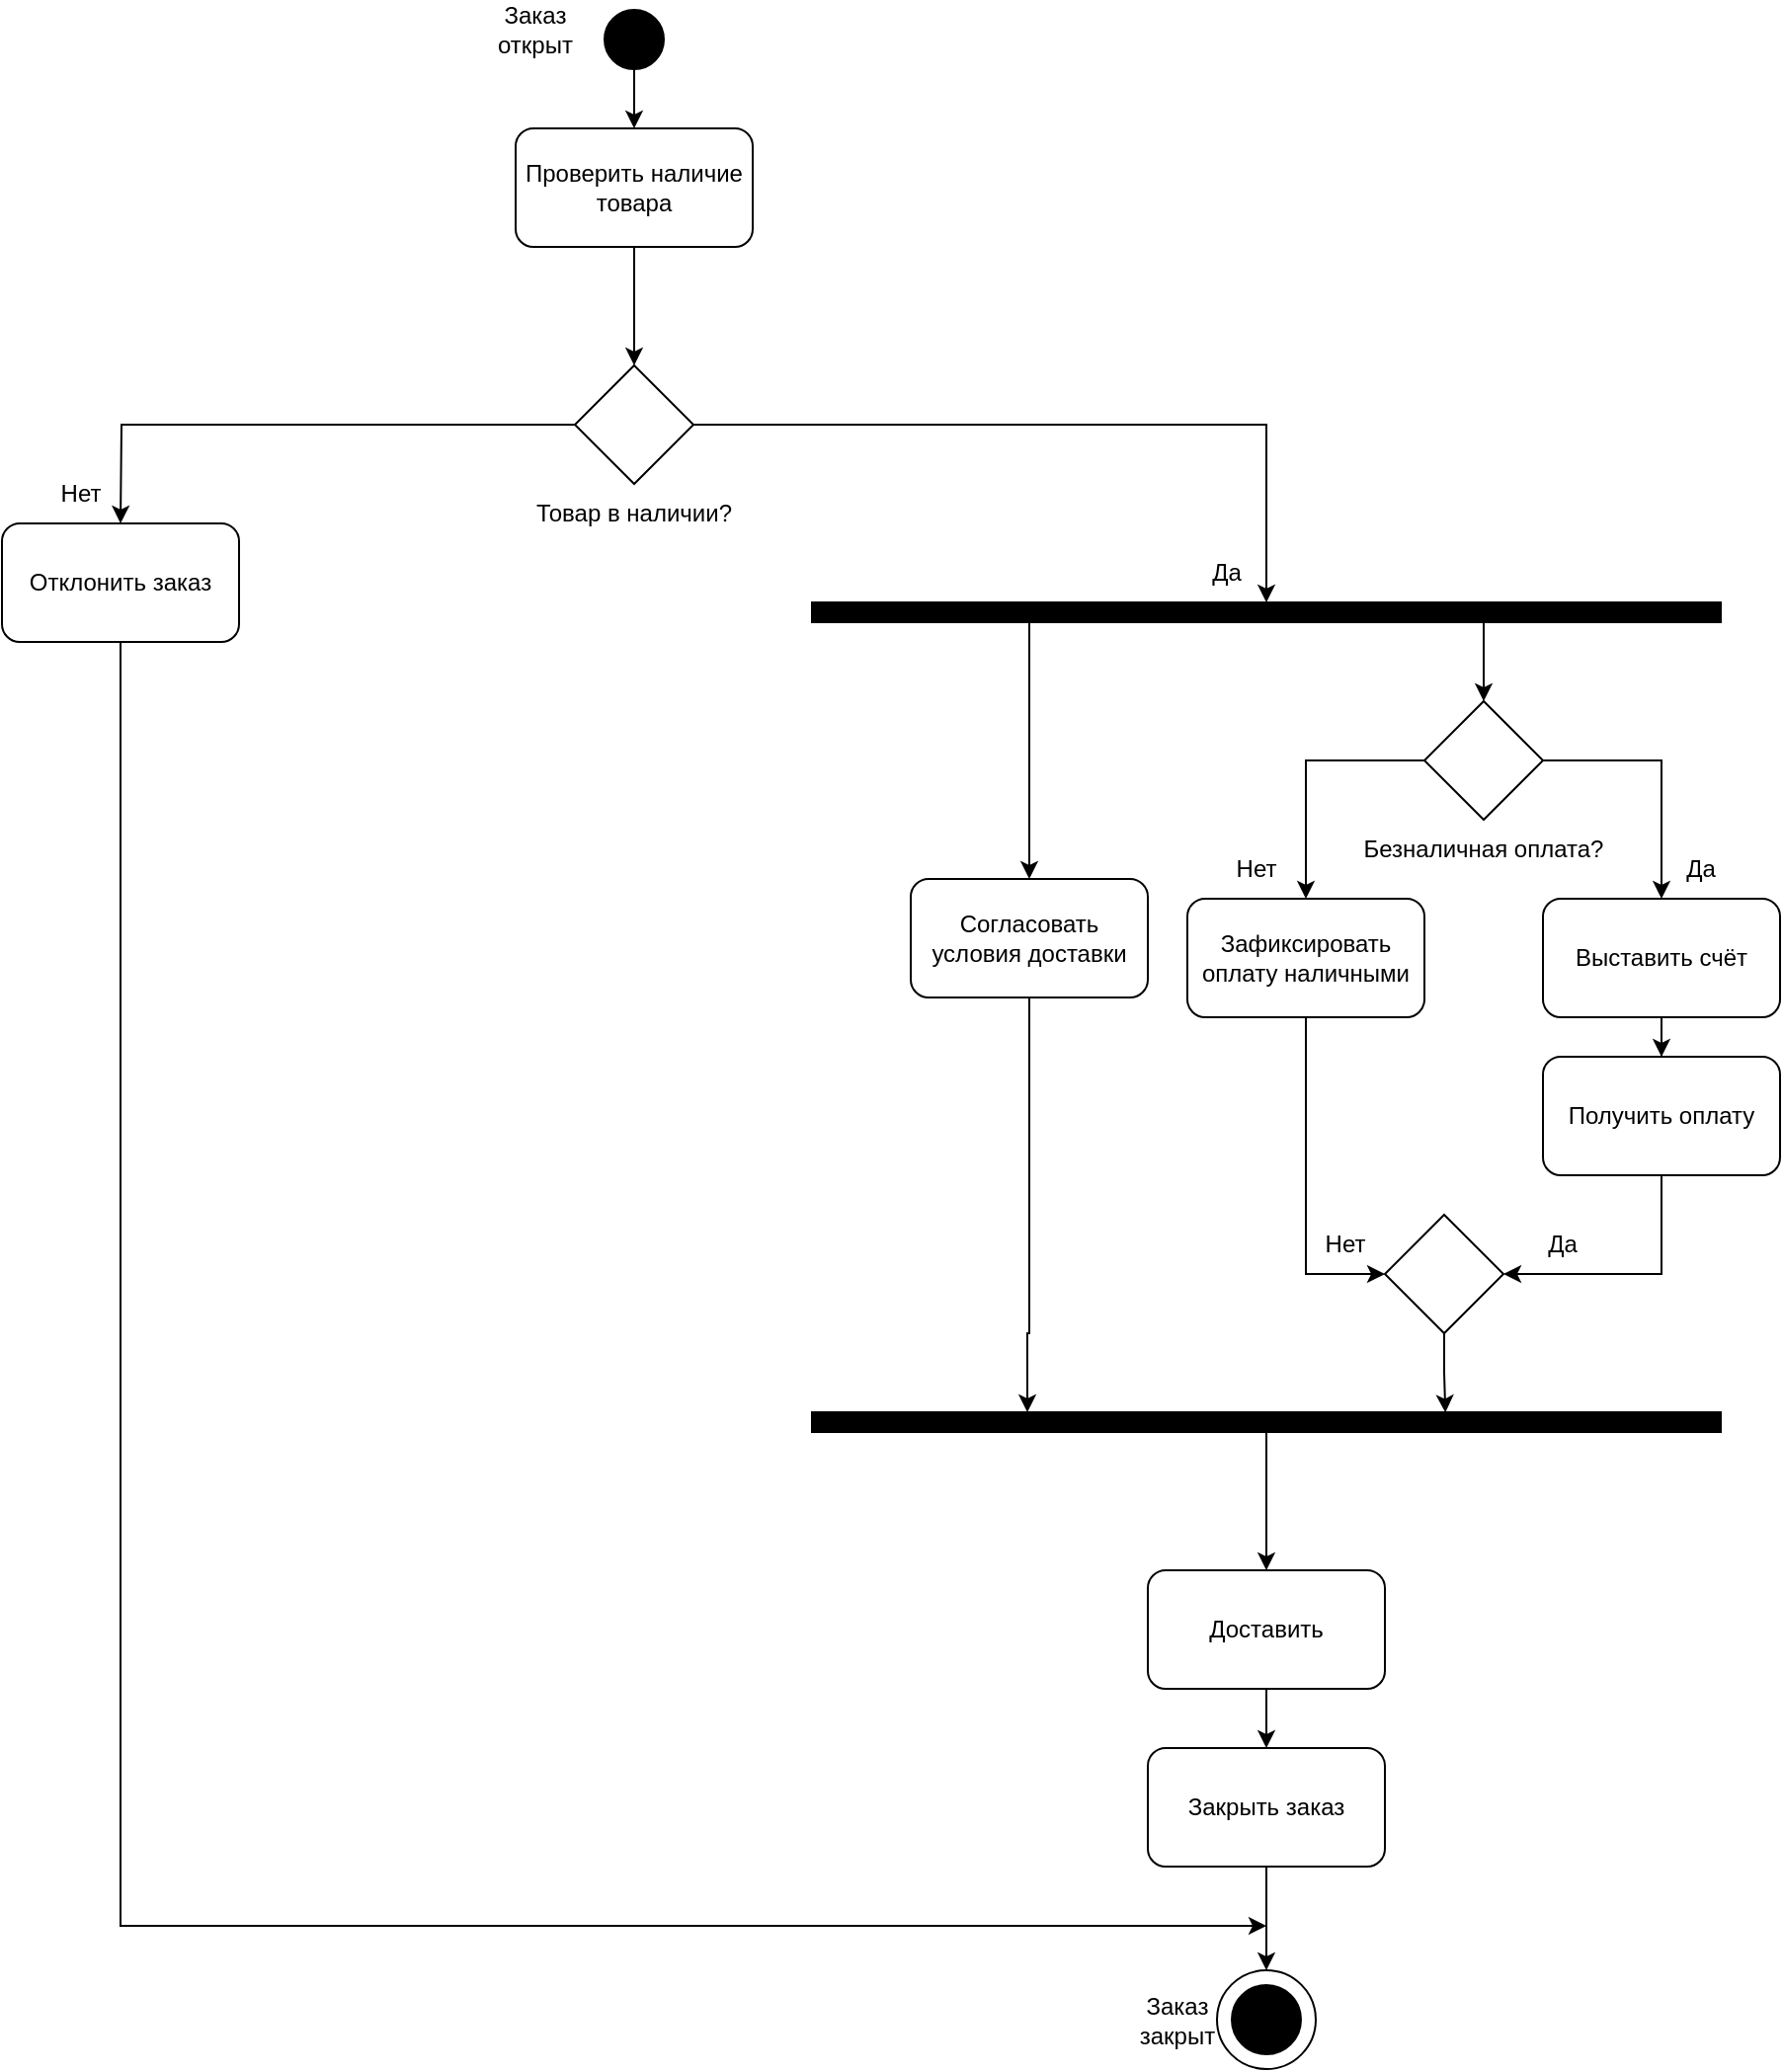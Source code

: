 <mxfile version="20.5.3" type="device"><diagram id="KrCihupPGk0I79sFTNco" name="Страница 1"><mxGraphModel dx="2500" dy="896" grid="1" gridSize="10" guides="1" tooltips="1" connect="1" arrows="1" fold="1" page="1" pageScale="1" pageWidth="827" pageHeight="1169" math="0" shadow="0"><root><mxCell id="0"/><mxCell id="1" parent="0"/><mxCell id="_pRKTyMPA3J_2R2H89EI-102" style="edgeStyle=orthogonalEdgeStyle;rounded=0;orthogonalLoop=1;jettySize=auto;html=1;exitX=0.5;exitY=1;exitDx=0;exitDy=0;" parent="1" source="WTtwhWoVY3rwbvky4oLE-16" target="_pRKTyMPA3J_2R2H89EI-101" edge="1"><mxGeometry relative="1" as="geometry"><mxPoint x="300" y="350" as="sourcePoint"/></mxGeometry></mxCell><mxCell id="_pRKTyMPA3J_2R2H89EI-100" style="edgeStyle=orthogonalEdgeStyle;rounded=0;orthogonalLoop=1;jettySize=auto;html=1;entryX=0.5;entryY=0;entryDx=0;entryDy=0;" parent="1" source="_pRKTyMPA3J_2R2H89EI-99" target="WTtwhWoVY3rwbvky4oLE-16" edge="1"><mxGeometry relative="1" as="geometry"><mxPoint x="300" y="280" as="targetPoint"/></mxGeometry></mxCell><mxCell id="_pRKTyMPA3J_2R2H89EI-99" value="" style="ellipse;whiteSpace=wrap;html=1;aspect=fixed;fillColor=#000000;" parent="1" vertex="1"><mxGeometry x="285" y="220" width="30" height="30" as="geometry"/></mxCell><mxCell id="_pRKTyMPA3J_2R2H89EI-105" style="edgeStyle=orthogonalEdgeStyle;rounded=0;orthogonalLoop=1;jettySize=auto;html=1;exitX=0;exitY=0.5;exitDx=0;exitDy=0;entryX=0.5;entryY=0;entryDx=0;entryDy=0;" parent="1" source="_pRKTyMPA3J_2R2H89EI-101" edge="1"><mxGeometry relative="1" as="geometry"><mxPoint x="40" y="480" as="targetPoint"/></mxGeometry></mxCell><mxCell id="_pRKTyMPA3J_2R2H89EI-115" style="edgeStyle=orthogonalEdgeStyle;rounded=0;orthogonalLoop=1;jettySize=auto;html=1;entryX=0.5;entryY=0;entryDx=0;entryDy=0;" parent="1" source="_pRKTyMPA3J_2R2H89EI-101" target="_pRKTyMPA3J_2R2H89EI-114" edge="1"><mxGeometry relative="1" as="geometry"><mxPoint x="620" y="510" as="targetPoint"/></mxGeometry></mxCell><mxCell id="_pRKTyMPA3J_2R2H89EI-101" value="" style="rhombus;whiteSpace=wrap;html=1;fillColor=#FFFFFF;" parent="1" vertex="1"><mxGeometry x="270" y="400" width="60" height="60" as="geometry"/></mxCell><mxCell id="_pRKTyMPA3J_2R2H89EI-103" value="Заказ открыт" style="text;html=1;strokeColor=none;fillColor=none;align=center;verticalAlign=middle;whiteSpace=wrap;rounded=0;" parent="1" vertex="1"><mxGeometry x="220" y="215" width="60" height="30" as="geometry"/></mxCell><mxCell id="_pRKTyMPA3J_2R2H89EI-147" style="edgeStyle=orthogonalEdgeStyle;rounded=0;orthogonalLoop=1;jettySize=auto;html=1;exitX=0.5;exitY=1;exitDx=0;exitDy=0;" parent="1" source="WTtwhWoVY3rwbvky4oLE-17" edge="1"><mxGeometry relative="1" as="geometry"><mxPoint x="40" y="550" as="sourcePoint"/><mxPoint x="620" y="1190" as="targetPoint"/><Array as="points"><mxPoint x="40" y="1190"/></Array></mxGeometry></mxCell><mxCell id="_pRKTyMPA3J_2R2H89EI-106" value="Нет" style="text;html=1;strokeColor=none;fillColor=none;align=center;verticalAlign=middle;whiteSpace=wrap;rounded=0;" parent="1" vertex="1"><mxGeometry x="-10" y="450" width="60" height="30" as="geometry"/></mxCell><mxCell id="_pRKTyMPA3J_2R2H89EI-107" value="Товар в наличии?" style="text;html=1;strokeColor=none;fillColor=none;align=center;verticalAlign=middle;whiteSpace=wrap;rounded=0;" parent="1" vertex="1"><mxGeometry x="245" y="460" width="110" height="30" as="geometry"/></mxCell><mxCell id="_pRKTyMPA3J_2R2H89EI-132" style="edgeStyle=orthogonalEdgeStyle;rounded=0;orthogonalLoop=1;jettySize=auto;html=1;entryX=0.237;entryY=0;entryDx=0;entryDy=0;entryPerimeter=0;exitX=0.5;exitY=1;exitDx=0;exitDy=0;" parent="1" source="WTtwhWoVY3rwbvky4oLE-9" target="_pRKTyMPA3J_2R2H89EI-125" edge="1"><mxGeometry relative="1" as="geometry"><mxPoint x="500" y="920" as="targetPoint"/><Array as="points"><mxPoint x="500" y="890"/><mxPoint x="499" y="890"/></Array><mxPoint x="500" y="730" as="sourcePoint"/></mxGeometry></mxCell><mxCell id="_pRKTyMPA3J_2R2H89EI-135" style="edgeStyle=orthogonalEdgeStyle;rounded=0;orthogonalLoop=1;jettySize=auto;html=1;entryX=0;entryY=0.5;entryDx=0;entryDy=0;exitX=0.5;exitY=1;exitDx=0;exitDy=0;" parent="1" source="WTtwhWoVY3rwbvky4oLE-10" target="_pRKTyMPA3J_2R2H89EI-134" edge="1"><mxGeometry relative="1" as="geometry"><mxPoint x="640" y="740" as="sourcePoint"/></mxGeometry></mxCell><mxCell id="_pRKTyMPA3J_2R2H89EI-127" style="edgeStyle=orthogonalEdgeStyle;rounded=0;orthogonalLoop=1;jettySize=auto;html=1;entryX=0.5;entryY=0;entryDx=0;entryDy=0;" parent="1" target="WTtwhWoVY3rwbvky4oLE-2" edge="1"><mxGeometry relative="1" as="geometry"><mxPoint x="620" y="1070" as="sourcePoint"/><mxPoint x="620" y="1099" as="targetPoint"/></mxGeometry></mxCell><mxCell id="_pRKTyMPA3J_2R2H89EI-131" style="edgeStyle=orthogonalEdgeStyle;rounded=0;orthogonalLoop=1;jettySize=auto;html=1;entryX=0.5;entryY=0;entryDx=0;entryDy=0;" parent="1" source="WTtwhWoVY3rwbvky4oLE-2" target="_pRKTyMPA3J_2R2H89EI-129" edge="1"><mxGeometry relative="1" as="geometry"><mxPoint x="620" y="1169" as="sourcePoint"/></mxGeometry></mxCell><mxCell id="_pRKTyMPA3J_2R2H89EI-117" style="edgeStyle=orthogonalEdgeStyle;rounded=0;orthogonalLoop=1;jettySize=auto;html=1;exitX=0.25;exitY=1;exitDx=0;exitDy=0;entryX=0.5;entryY=0;entryDx=0;entryDy=0;" parent="1" source="_pRKTyMPA3J_2R2H89EI-114" edge="1"><mxGeometry relative="1" as="geometry"><Array as="points"><mxPoint x="500" y="530"/></Array><mxPoint x="500" y="660" as="targetPoint"/></mxGeometry></mxCell><mxCell id="_pRKTyMPA3J_2R2H89EI-119" style="edgeStyle=orthogonalEdgeStyle;rounded=0;orthogonalLoop=1;jettySize=auto;html=1;exitX=0.75;exitY=1;exitDx=0;exitDy=0;entryX=0.5;entryY=0;entryDx=0;entryDy=0;" parent="1" source="_pRKTyMPA3J_2R2H89EI-114" target="_pRKTyMPA3J_2R2H89EI-118" edge="1"><mxGeometry relative="1" as="geometry"><Array as="points"><mxPoint x="730" y="530"/></Array></mxGeometry></mxCell><mxCell id="_pRKTyMPA3J_2R2H89EI-114" value="" style="rounded=0;whiteSpace=wrap;html=1;fillColor=#000000;strokeColor=#000000;" parent="1" vertex="1"><mxGeometry x="390" y="520" width="460" height="10" as="geometry"/></mxCell><mxCell id="_pRKTyMPA3J_2R2H89EI-116" value="Да" style="text;html=1;strokeColor=none;fillColor=none;align=center;verticalAlign=middle;whiteSpace=wrap;rounded=0;" parent="1" vertex="1"><mxGeometry x="570" y="490" width="60" height="30" as="geometry"/></mxCell><mxCell id="_pRKTyMPA3J_2R2H89EI-121" style="edgeStyle=orthogonalEdgeStyle;rounded=0;orthogonalLoop=1;jettySize=auto;html=1;entryX=0.5;entryY=0;entryDx=0;entryDy=0;" parent="1" source="_pRKTyMPA3J_2R2H89EI-118" edge="1"><mxGeometry relative="1" as="geometry"><Array as="points"><mxPoint x="820" y="600"/></Array><mxPoint x="820" y="670" as="targetPoint"/></mxGeometry></mxCell><mxCell id="_pRKTyMPA3J_2R2H89EI-122" style="edgeStyle=orthogonalEdgeStyle;rounded=0;orthogonalLoop=1;jettySize=auto;html=1;entryX=0.5;entryY=0;entryDx=0;entryDy=0;" parent="1" source="_pRKTyMPA3J_2R2H89EI-118" edge="1"><mxGeometry relative="1" as="geometry"><Array as="points"><mxPoint x="640" y="600"/></Array><mxPoint x="640" y="670" as="targetPoint"/></mxGeometry></mxCell><mxCell id="_pRKTyMPA3J_2R2H89EI-118" value="" style="rhombus;whiteSpace=wrap;html=1;fillColor=#FFFFFF;" parent="1" vertex="1"><mxGeometry x="700" y="570" width="60" height="60" as="geometry"/></mxCell><mxCell id="_pRKTyMPA3J_2R2H89EI-120" value="Безналичная оплата?" style="text;html=1;strokeColor=none;fillColor=none;align=center;verticalAlign=middle;whiteSpace=wrap;rounded=0;" parent="1" vertex="1"><mxGeometry x="660" y="630" width="140" height="30" as="geometry"/></mxCell><mxCell id="_pRKTyMPA3J_2R2H89EI-126" style="edgeStyle=orthogonalEdgeStyle;rounded=0;orthogonalLoop=1;jettySize=auto;html=1;entryX=0.5;entryY=0;entryDx=0;entryDy=0;" parent="1" source="_pRKTyMPA3J_2R2H89EI-125" target="WTtwhWoVY3rwbvky4oLE-4" edge="1"><mxGeometry relative="1" as="geometry"><mxPoint x="620" y="1000" as="targetPoint"/></mxGeometry></mxCell><mxCell id="_pRKTyMPA3J_2R2H89EI-125" value="" style="rounded=0;whiteSpace=wrap;html=1;fillColor=#000000;" parent="1" vertex="1"><mxGeometry x="390" y="930" width="460" height="10" as="geometry"/></mxCell><mxCell id="_pRKTyMPA3J_2R2H89EI-129" value="" style="ellipse;whiteSpace=wrap;html=1;aspect=fixed;fillColor=#FFFFFF;" parent="1" vertex="1"><mxGeometry x="595" y="1212.5" width="50" height="50" as="geometry"/></mxCell><mxCell id="_pRKTyMPA3J_2R2H89EI-130" value="" style="ellipse;whiteSpace=wrap;html=1;aspect=fixed;fillColor=#000000;" parent="1" vertex="1"><mxGeometry x="602.5" y="1220" width="35" height="35" as="geometry"/></mxCell><mxCell id="_pRKTyMPA3J_2R2H89EI-138" style="edgeStyle=orthogonalEdgeStyle;rounded=0;orthogonalLoop=1;jettySize=auto;html=1;entryX=0.697;entryY=0.017;entryDx=0;entryDy=0;entryPerimeter=0;" parent="1" source="_pRKTyMPA3J_2R2H89EI-134" target="_pRKTyMPA3J_2R2H89EI-125" edge="1"><mxGeometry relative="1" as="geometry"/></mxCell><mxCell id="_pRKTyMPA3J_2R2H89EI-134" value="" style="rhombus;whiteSpace=wrap;html=1;fillColor=#FFFFFF;" parent="1" vertex="1"><mxGeometry x="680" y="830" width="60" height="60" as="geometry"/></mxCell><mxCell id="_pRKTyMPA3J_2R2H89EI-139" value="Заказ закрыт" style="text;html=1;strokeColor=none;fillColor=none;align=center;verticalAlign=middle;whiteSpace=wrap;rounded=0;" parent="1" vertex="1"><mxGeometry x="550" y="1220" width="50" height="35" as="geometry"/></mxCell><mxCell id="_pRKTyMPA3J_2R2H89EI-140" value="Да" style="text;html=1;strokeColor=none;fillColor=none;align=center;verticalAlign=middle;whiteSpace=wrap;rounded=0;" parent="1" vertex="1"><mxGeometry x="740" y="830" width="60" height="30" as="geometry"/></mxCell><mxCell id="_pRKTyMPA3J_2R2H89EI-141" value="Нет" style="text;html=1;strokeColor=none;fillColor=none;align=center;verticalAlign=middle;whiteSpace=wrap;rounded=0;" parent="1" vertex="1"><mxGeometry x="585" y="640" width="60" height="30" as="geometry"/></mxCell><mxCell id="WTtwhWoVY3rwbvky4oLE-1" value="Нет" style="text;html=1;strokeColor=none;fillColor=none;align=center;verticalAlign=middle;whiteSpace=wrap;rounded=0;" vertex="1" parent="1"><mxGeometry x="630" y="830" width="60" height="30" as="geometry"/></mxCell><mxCell id="WTtwhWoVY3rwbvky4oLE-2" value="Закрыть заказ" style="rounded=1;whiteSpace=wrap;html=1;" vertex="1" parent="1"><mxGeometry x="560" y="1100" width="120" height="60" as="geometry"/></mxCell><mxCell id="WTtwhWoVY3rwbvky4oLE-4" value="Доставить" style="rounded=1;whiteSpace=wrap;html=1;" vertex="1" parent="1"><mxGeometry x="560" y="1010" width="120" height="60" as="geometry"/></mxCell><mxCell id="WTtwhWoVY3rwbvky4oLE-11" style="edgeStyle=orthogonalEdgeStyle;rounded=0;orthogonalLoop=1;jettySize=auto;html=1;entryX=0.5;entryY=0;entryDx=0;entryDy=0;" edge="1" parent="1" source="WTtwhWoVY3rwbvky4oLE-7" target="WTtwhWoVY3rwbvky4oLE-8"><mxGeometry relative="1" as="geometry"/></mxCell><mxCell id="WTtwhWoVY3rwbvky4oLE-7" value="Выставить счёт" style="rounded=1;whiteSpace=wrap;html=1;" vertex="1" parent="1"><mxGeometry x="760" y="670" width="120" height="60" as="geometry"/></mxCell><mxCell id="WTtwhWoVY3rwbvky4oLE-14" style="edgeStyle=orthogonalEdgeStyle;rounded=0;orthogonalLoop=1;jettySize=auto;html=1;entryX=0;entryY=1;entryDx=0;entryDy=0;" edge="1" parent="1" source="WTtwhWoVY3rwbvky4oLE-8" target="_pRKTyMPA3J_2R2H89EI-140"><mxGeometry relative="1" as="geometry"><Array as="points"><mxPoint x="820" y="860"/></Array></mxGeometry></mxCell><mxCell id="WTtwhWoVY3rwbvky4oLE-8" value="Получить оплату" style="rounded=1;whiteSpace=wrap;html=1;" vertex="1" parent="1"><mxGeometry x="760" y="750" width="120" height="60" as="geometry"/></mxCell><mxCell id="WTtwhWoVY3rwbvky4oLE-9" value="Согласовать условия доставки" style="rounded=1;whiteSpace=wrap;html=1;" vertex="1" parent="1"><mxGeometry x="440" y="660" width="120" height="60" as="geometry"/></mxCell><mxCell id="WTtwhWoVY3rwbvky4oLE-10" value="Зафиксировать оплату наличными" style="rounded=1;whiteSpace=wrap;html=1;" vertex="1" parent="1"><mxGeometry x="580" y="670" width="120" height="60" as="geometry"/></mxCell><mxCell id="WTtwhWoVY3rwbvky4oLE-16" value="Проверить наличие товара" style="rounded=1;whiteSpace=wrap;html=1;" vertex="1" parent="1"><mxGeometry x="240" y="280" width="120" height="60" as="geometry"/></mxCell><mxCell id="WTtwhWoVY3rwbvky4oLE-17" value="Отклонить заказ" style="rounded=1;whiteSpace=wrap;html=1;" vertex="1" parent="1"><mxGeometry x="-20" y="480" width="120" height="60" as="geometry"/></mxCell><mxCell id="WTtwhWoVY3rwbvky4oLE-18" value="Да" style="text;html=1;strokeColor=none;fillColor=none;align=center;verticalAlign=middle;whiteSpace=wrap;rounded=0;" vertex="1" parent="1"><mxGeometry x="810" y="640" width="60" height="30" as="geometry"/></mxCell></root></mxGraphModel></diagram></mxfile>